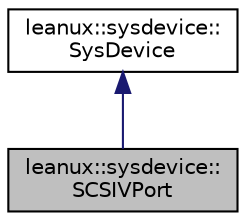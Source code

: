 digraph "leanux::sysdevice::SCSIVPort"
{
 // LATEX_PDF_SIZE
  bgcolor="transparent";
  edge [fontname="Helvetica",fontsize="10",labelfontname="Helvetica",labelfontsize="10"];
  node [fontname="Helvetica",fontsize="10",shape=record];
  Node1 [label="leanux::sysdevice::\lSCSIVPort",height=0.2,width=0.4,color="black", fillcolor="grey75", style="filled", fontcolor="black",tooltip="Say yes to SCSI vport."];
  Node2 -> Node1 [dir="back",color="midnightblue",fontsize="10",style="solid",fontname="Helvetica"];
  Node2 [label="leanux::sysdevice::\lSysDevice",height=0.2,width=0.4,color="black",URL="$classleanux_1_1sysdevice_1_1SysDevice.html",tooltip="Generic SysDevice, utility class for device detection from a SysDevicePath."];
}
